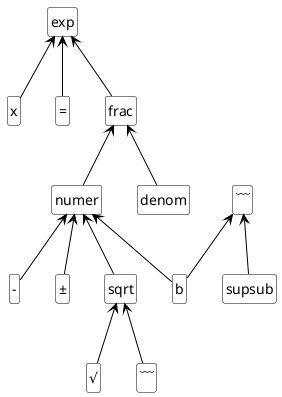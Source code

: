 @startuml

skinparam classBackgroundColor White
skinparam classArrowColor Black
skinparam classBorderColor Black
skinparam stereotypeCBackgroundColor Gray

hide circle
hide members

class exp

exp <-- x
exp <-- "="
exp <-- frac

frac <-- numer
frac <-- denom

numer <-- "-"
numer <-- b
numer <-- "±"
numer <-- sqrt

sqrt <-- "√"
sqrt <-- "﹋"

"﹋" <-- "b"
"﹋" <-- supsub

@enduml